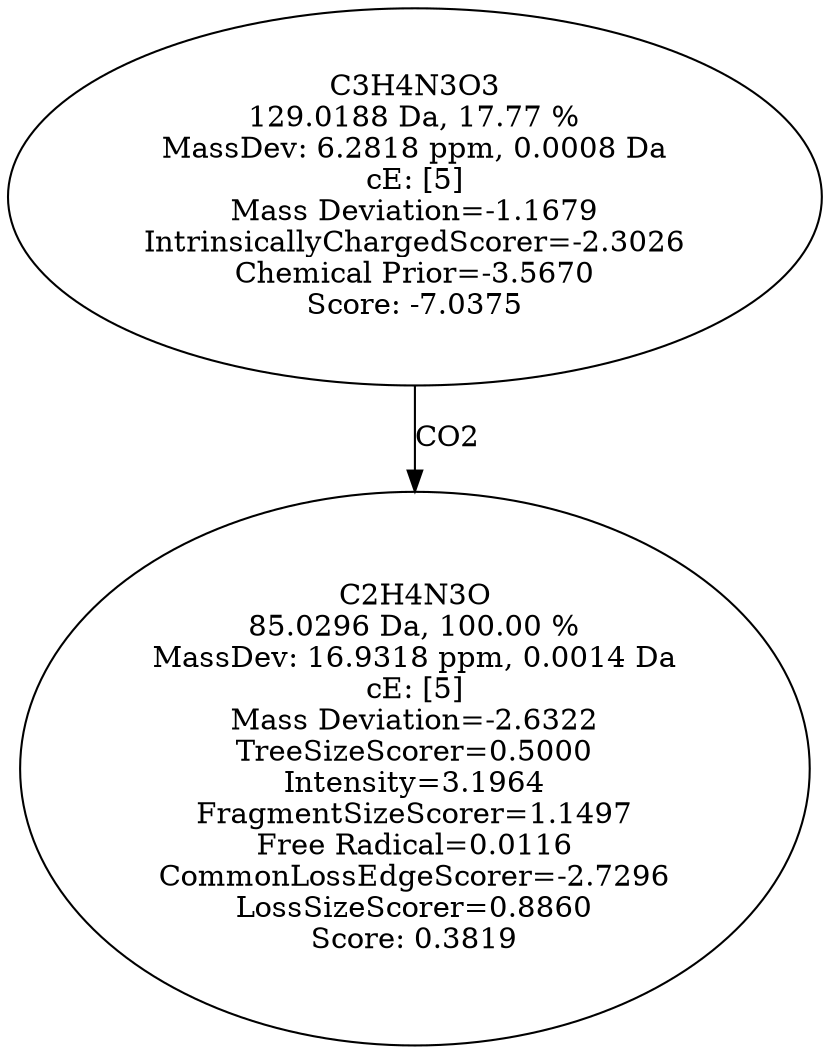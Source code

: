 strict digraph {
v1 [label="C2H4N3O\n85.0296 Da, 100.00 %\nMassDev: 16.9318 ppm, 0.0014 Da\ncE: [5]\nMass Deviation=-2.6322\nTreeSizeScorer=0.5000\nIntensity=3.1964\nFragmentSizeScorer=1.1497\nFree Radical=0.0116\nCommonLossEdgeScorer=-2.7296\nLossSizeScorer=0.8860\nScore: 0.3819"];
v2 [label="C3H4N3O3\n129.0188 Da, 17.77 %\nMassDev: 6.2818 ppm, 0.0008 Da\ncE: [5]\nMass Deviation=-1.1679\nIntrinsicallyChargedScorer=-2.3026\nChemical Prior=-3.5670\nScore: -7.0375"];
v2 -> v1 [label="CO2"];
}